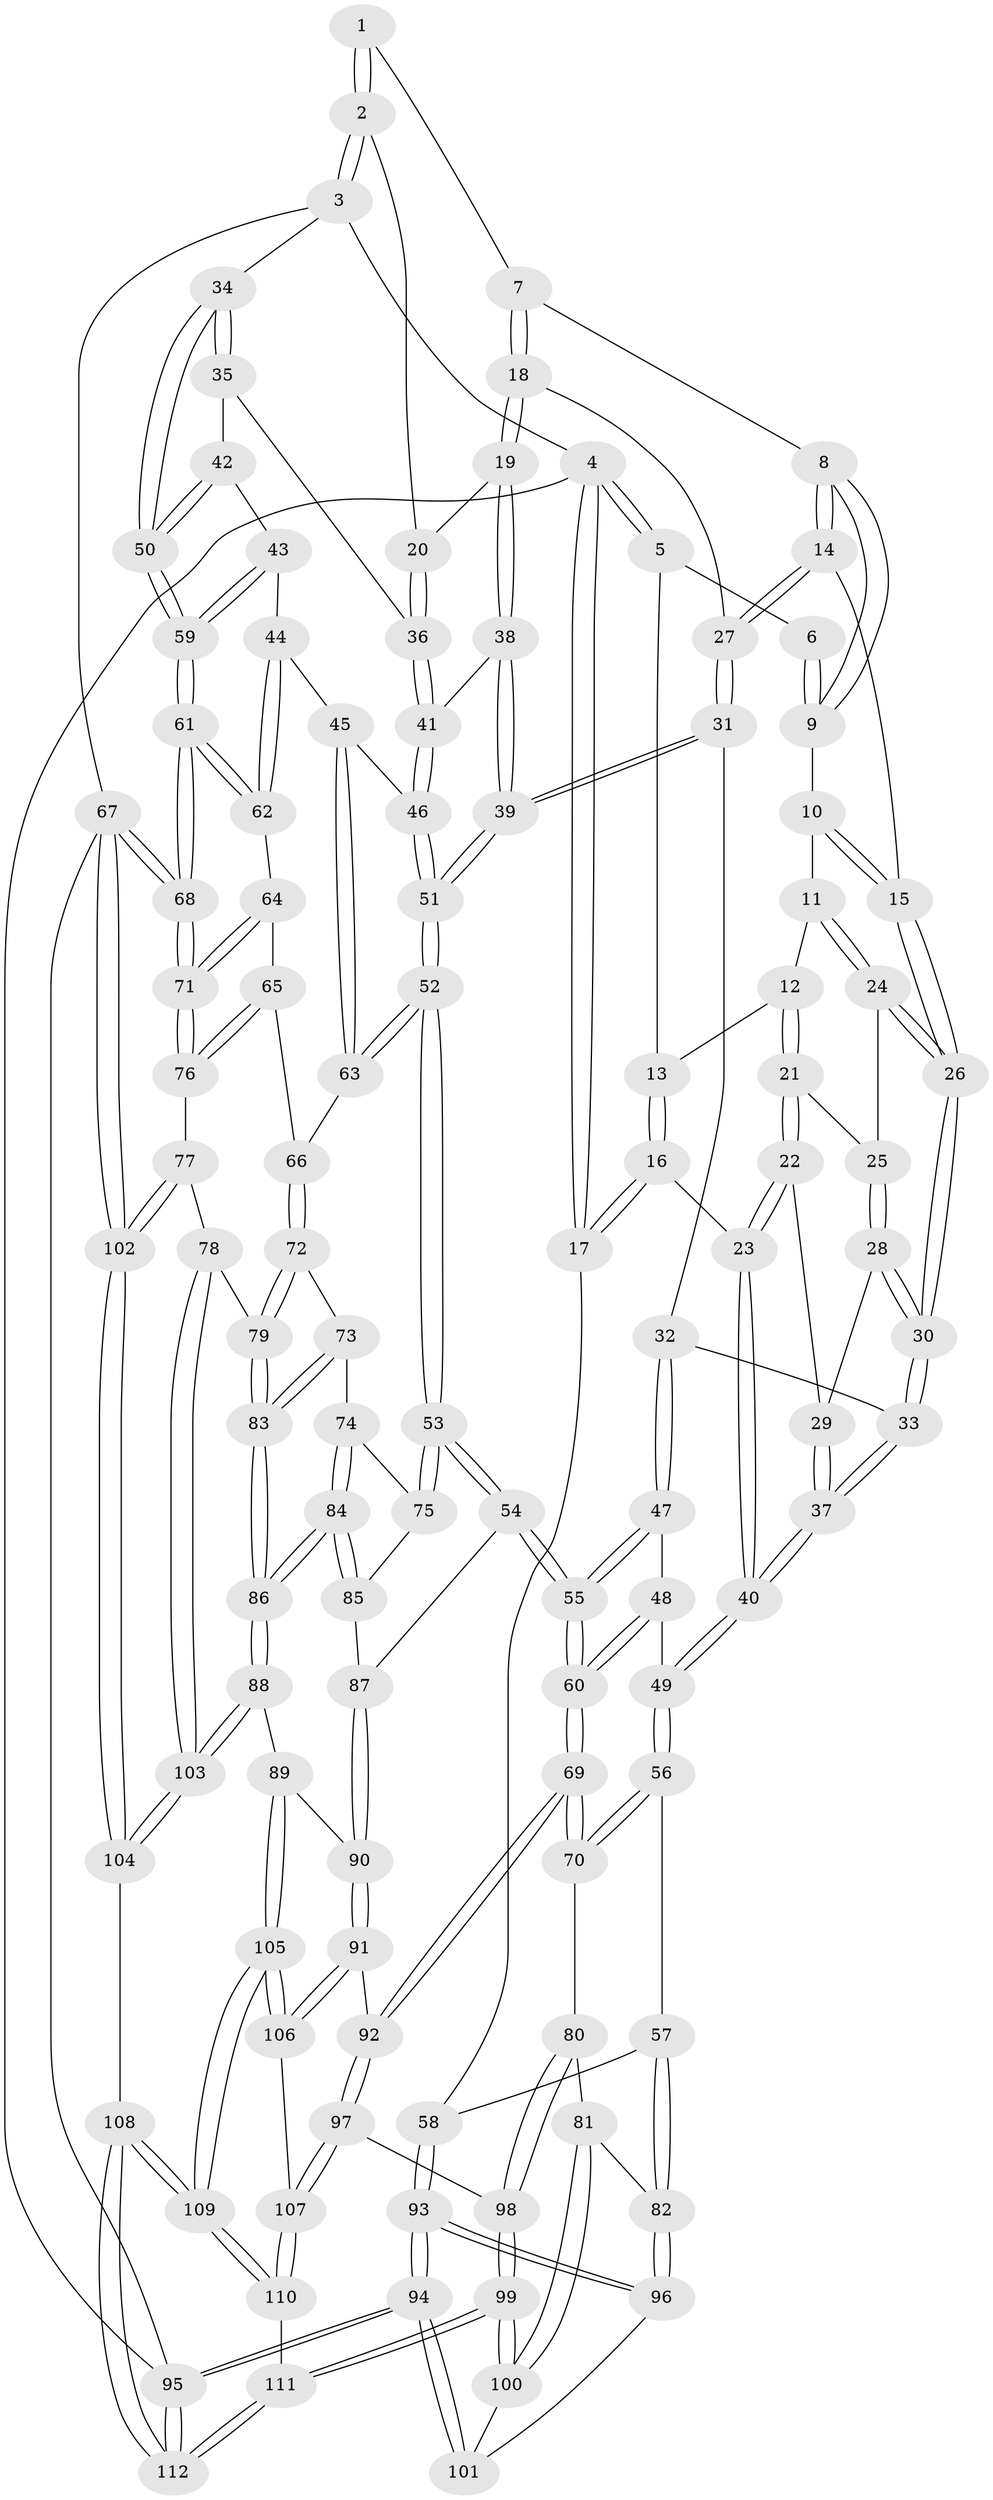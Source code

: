 // Generated by graph-tools (version 1.1) at 2025/01/03/09/25 05:01:17]
// undirected, 112 vertices, 277 edges
graph export_dot {
graph [start="1"]
  node [color=gray90,style=filled];
  1 [pos="+0.5323333006479323+0"];
  2 [pos="+0.9190036483128511+0"];
  3 [pos="+1+0"];
  4 [pos="+0+0"];
  5 [pos="+0+0"];
  6 [pos="+0.4364699063522286+0"];
  7 [pos="+0.571243977884213+0.06795104596088646"];
  8 [pos="+0.49512160715904874+0.12922833903379932"];
  9 [pos="+0.42288807313622523+0"];
  10 [pos="+0.4209398172181341+0"];
  11 [pos="+0.3007452792677721+0.07556220337481076"];
  12 [pos="+0.19536683117024575+0.07841981948098335"];
  13 [pos="+0.17180055628736968+0.04802959991031296"];
  14 [pos="+0.48438442574668816+0.16431986144337377"];
  15 [pos="+0.4178335213533302+0.15932702982199265"];
  16 [pos="+0+0.21588904349362045"];
  17 [pos="+0+0.1827243823936112"];
  18 [pos="+0.6387008456568397+0.17797314620845617"];
  19 [pos="+0.6625680867868438+0.18835392647504276"];
  20 [pos="+0.7611527872751633+0.12941756640356442"];
  21 [pos="+0.1859477876084784+0.12626362812357908"];
  22 [pos="+0.11257279701801177+0.20107066499903947"];
  23 [pos="+0+0.22454601458370668"];
  24 [pos="+0.31106281559997495+0.11427312042406651"];
  25 [pos="+0.23898874557466096+0.1700552231913855"];
  26 [pos="+0.36679575784383006+0.1883743593238311"];
  27 [pos="+0.5135623205003019+0.19044777567507137"];
  28 [pos="+0.24306979466260847+0.19943671377155525"];
  29 [pos="+0.18951441647785788+0.23357241514664784"];
  30 [pos="+0.3470797025193686+0.25349541577120294"];
  31 [pos="+0.48489034921385066+0.31122364720609447"];
  32 [pos="+0.3549153969777339+0.27858585589487433"];
  33 [pos="+0.3485909284234489+0.2729282019213107"];
  34 [pos="+1+0"];
  35 [pos="+0.912934515331556+0.25757296552377873"];
  36 [pos="+0.8456199110915461+0.24716515458202828"];
  37 [pos="+0.23599888694195528+0.33208375340438295"];
  38 [pos="+0.6582252678116841+0.2313405272487415"];
  39 [pos="+0.5704317820471002+0.41159498498721364"];
  40 [pos="+0.18432508972963343+0.40904452493622284"];
  41 [pos="+0.7878895611131238+0.34880223872877875"];
  42 [pos="+0.933994101668702+0.3287263735439327"];
  43 [pos="+0.9365973234649742+0.35721903353085493"];
  44 [pos="+0.9137694260897753+0.41594077082855374"];
  45 [pos="+0.8325212983259376+0.4329816421070471"];
  46 [pos="+0.7861265218128527+0.3746535149392718"];
  47 [pos="+0.3646894511799421+0.388742368099852"];
  48 [pos="+0.2963038874039069+0.42188918304118395"];
  49 [pos="+0.18474611702267643+0.4203052000532445"];
  50 [pos="+1+0.22955291627201643"];
  51 [pos="+0.5707060848684383+0.41337437905295576"];
  52 [pos="+0.5478399090051557+0.5051979334292905"];
  53 [pos="+0.5188418519193504+0.5513556350255636"];
  54 [pos="+0.5182691763469547+0.5518402719271788"];
  55 [pos="+0.51197953758675+0.555335666992506"];
  56 [pos="+0.16823651428031253+0.4761015018316167"];
  57 [pos="+0.05243255726833863+0.533302752655581"];
  58 [pos="+0+0.5354315020599029"];
  59 [pos="+1+0.34684746530083316"];
  60 [pos="+0.47336242881912405+0.5908915606655508"];
  61 [pos="+1+0.5392200821786499"];
  62 [pos="+1+0.5075655148348698"];
  63 [pos="+0.8078063891335385+0.5092203447916405"];
  64 [pos="+0.8869694391367307+0.5824886841247169"];
  65 [pos="+0.870415188697049+0.5858432699239589"];
  66 [pos="+0.8289189867172104+0.5711591012042856"];
  67 [pos="+1+1"];
  68 [pos="+1+0.7396750828755435"];
  69 [pos="+0.44910258664921787+0.6182284410773513"];
  70 [pos="+0.3305655610642424+0.6267154880735506"];
  71 [pos="+1+0.7353405436247968"];
  72 [pos="+0.7990745169439724+0.6060789737327195"];
  73 [pos="+0.7455053643272942+0.6270821954248091"];
  74 [pos="+0.7251473174397614+0.6320511312087492"];
  75 [pos="+0.717208673094394+0.631399738464941"];
  76 [pos="+0.9193854508746437+0.7513563332481057"];
  77 [pos="+0.9068145632009083+0.7586453272986795"];
  78 [pos="+0.8882208731151696+0.7640693937312643"];
  79 [pos="+0.8252708532391091+0.7640902873453845"];
  80 [pos="+0.262847969947336+0.6934890379363732"];
  81 [pos="+0.17825654335340302+0.7166990910891787"];
  82 [pos="+0.14980159491413556+0.7211919139978985"];
  83 [pos="+0.7956240781547519+0.776931275098736"];
  84 [pos="+0.7504873809377991+0.7597740905378384"];
  85 [pos="+0.6951663523131071+0.7015811964882052"];
  86 [pos="+0.7670591263068695+0.7923689294487055"];
  87 [pos="+0.6498329221476558+0.7118472025905155"];
  88 [pos="+0.7617776454700035+0.7986461585323058"];
  89 [pos="+0.7047019823497365+0.8103635875774516"];
  90 [pos="+0.6620796227439067+0.7778677909635971"];
  91 [pos="+0.4997422590141894+0.77583349816152"];
  92 [pos="+0.47280015445836454+0.7447041064763897"];
  93 [pos="+0+0.6971164973658008"];
  94 [pos="+0+1"];
  95 [pos="+0+1"];
  96 [pos="+0.13894171981221284+0.7326664747154007"];
  97 [pos="+0.40090028457075133+0.8251381878598132"];
  98 [pos="+0.2877586288456029+0.8776693387079391"];
  99 [pos="+0.25503406969427644+0.9360519149353242"];
  100 [pos="+0.24813798074627122+0.9283630789496652"];
  101 [pos="+0.1186973028316491+0.8066828174673212"];
  102 [pos="+1+1"];
  103 [pos="+0.850922928684771+1"];
  104 [pos="+0.8857284831629928+1"];
  105 [pos="+0.6030099123291536+0.9502913038453512"];
  106 [pos="+0.5462871961244995+0.8931515471998214"];
  107 [pos="+0.4238003473212163+0.9365890301451868"];
  108 [pos="+0.6682559554633635+1"];
  109 [pos="+0.6674861671746924+1"];
  110 [pos="+0.4171116379459584+0.9454677496313024"];
  111 [pos="+0.2506001603435918+1"];
  112 [pos="+0.14693434978136047+1"];
  1 -- 2;
  1 -- 2;
  1 -- 7;
  2 -- 3;
  2 -- 3;
  2 -- 20;
  3 -- 4;
  3 -- 34;
  3 -- 67;
  4 -- 5;
  4 -- 5;
  4 -- 17;
  4 -- 17;
  4 -- 95;
  5 -- 6;
  5 -- 13;
  6 -- 9;
  6 -- 9;
  7 -- 8;
  7 -- 18;
  7 -- 18;
  8 -- 9;
  8 -- 9;
  8 -- 14;
  8 -- 14;
  9 -- 10;
  10 -- 11;
  10 -- 15;
  10 -- 15;
  11 -- 12;
  11 -- 24;
  11 -- 24;
  12 -- 13;
  12 -- 21;
  12 -- 21;
  13 -- 16;
  13 -- 16;
  14 -- 15;
  14 -- 27;
  14 -- 27;
  15 -- 26;
  15 -- 26;
  16 -- 17;
  16 -- 17;
  16 -- 23;
  17 -- 58;
  18 -- 19;
  18 -- 19;
  18 -- 27;
  19 -- 20;
  19 -- 38;
  19 -- 38;
  20 -- 36;
  20 -- 36;
  21 -- 22;
  21 -- 22;
  21 -- 25;
  22 -- 23;
  22 -- 23;
  22 -- 29;
  23 -- 40;
  23 -- 40;
  24 -- 25;
  24 -- 26;
  24 -- 26;
  25 -- 28;
  25 -- 28;
  26 -- 30;
  26 -- 30;
  27 -- 31;
  27 -- 31;
  28 -- 29;
  28 -- 30;
  28 -- 30;
  29 -- 37;
  29 -- 37;
  30 -- 33;
  30 -- 33;
  31 -- 32;
  31 -- 39;
  31 -- 39;
  32 -- 33;
  32 -- 47;
  32 -- 47;
  33 -- 37;
  33 -- 37;
  34 -- 35;
  34 -- 35;
  34 -- 50;
  34 -- 50;
  35 -- 36;
  35 -- 42;
  36 -- 41;
  36 -- 41;
  37 -- 40;
  37 -- 40;
  38 -- 39;
  38 -- 39;
  38 -- 41;
  39 -- 51;
  39 -- 51;
  40 -- 49;
  40 -- 49;
  41 -- 46;
  41 -- 46;
  42 -- 43;
  42 -- 50;
  42 -- 50;
  43 -- 44;
  43 -- 59;
  43 -- 59;
  44 -- 45;
  44 -- 62;
  44 -- 62;
  45 -- 46;
  45 -- 63;
  45 -- 63;
  46 -- 51;
  46 -- 51;
  47 -- 48;
  47 -- 55;
  47 -- 55;
  48 -- 49;
  48 -- 60;
  48 -- 60;
  49 -- 56;
  49 -- 56;
  50 -- 59;
  50 -- 59;
  51 -- 52;
  51 -- 52;
  52 -- 53;
  52 -- 53;
  52 -- 63;
  52 -- 63;
  53 -- 54;
  53 -- 54;
  53 -- 75;
  53 -- 75;
  54 -- 55;
  54 -- 55;
  54 -- 87;
  55 -- 60;
  55 -- 60;
  56 -- 57;
  56 -- 70;
  56 -- 70;
  57 -- 58;
  57 -- 82;
  57 -- 82;
  58 -- 93;
  58 -- 93;
  59 -- 61;
  59 -- 61;
  60 -- 69;
  60 -- 69;
  61 -- 62;
  61 -- 62;
  61 -- 68;
  61 -- 68;
  62 -- 64;
  63 -- 66;
  64 -- 65;
  64 -- 71;
  64 -- 71;
  65 -- 66;
  65 -- 76;
  65 -- 76;
  66 -- 72;
  66 -- 72;
  67 -- 68;
  67 -- 68;
  67 -- 102;
  67 -- 102;
  67 -- 95;
  68 -- 71;
  68 -- 71;
  69 -- 70;
  69 -- 70;
  69 -- 92;
  69 -- 92;
  70 -- 80;
  71 -- 76;
  71 -- 76;
  72 -- 73;
  72 -- 79;
  72 -- 79;
  73 -- 74;
  73 -- 83;
  73 -- 83;
  74 -- 75;
  74 -- 84;
  74 -- 84;
  75 -- 85;
  76 -- 77;
  77 -- 78;
  77 -- 102;
  77 -- 102;
  78 -- 79;
  78 -- 103;
  78 -- 103;
  79 -- 83;
  79 -- 83;
  80 -- 81;
  80 -- 98;
  80 -- 98;
  81 -- 82;
  81 -- 100;
  81 -- 100;
  82 -- 96;
  82 -- 96;
  83 -- 86;
  83 -- 86;
  84 -- 85;
  84 -- 85;
  84 -- 86;
  84 -- 86;
  85 -- 87;
  86 -- 88;
  86 -- 88;
  87 -- 90;
  87 -- 90;
  88 -- 89;
  88 -- 103;
  88 -- 103;
  89 -- 90;
  89 -- 105;
  89 -- 105;
  90 -- 91;
  90 -- 91;
  91 -- 92;
  91 -- 106;
  91 -- 106;
  92 -- 97;
  92 -- 97;
  93 -- 94;
  93 -- 94;
  93 -- 96;
  93 -- 96;
  94 -- 95;
  94 -- 95;
  94 -- 101;
  94 -- 101;
  95 -- 112;
  95 -- 112;
  96 -- 101;
  97 -- 98;
  97 -- 107;
  97 -- 107;
  98 -- 99;
  98 -- 99;
  99 -- 100;
  99 -- 100;
  99 -- 111;
  99 -- 111;
  100 -- 101;
  102 -- 104;
  102 -- 104;
  103 -- 104;
  103 -- 104;
  104 -- 108;
  105 -- 106;
  105 -- 106;
  105 -- 109;
  105 -- 109;
  106 -- 107;
  107 -- 110;
  107 -- 110;
  108 -- 109;
  108 -- 109;
  108 -- 112;
  108 -- 112;
  109 -- 110;
  109 -- 110;
  110 -- 111;
  111 -- 112;
  111 -- 112;
}
